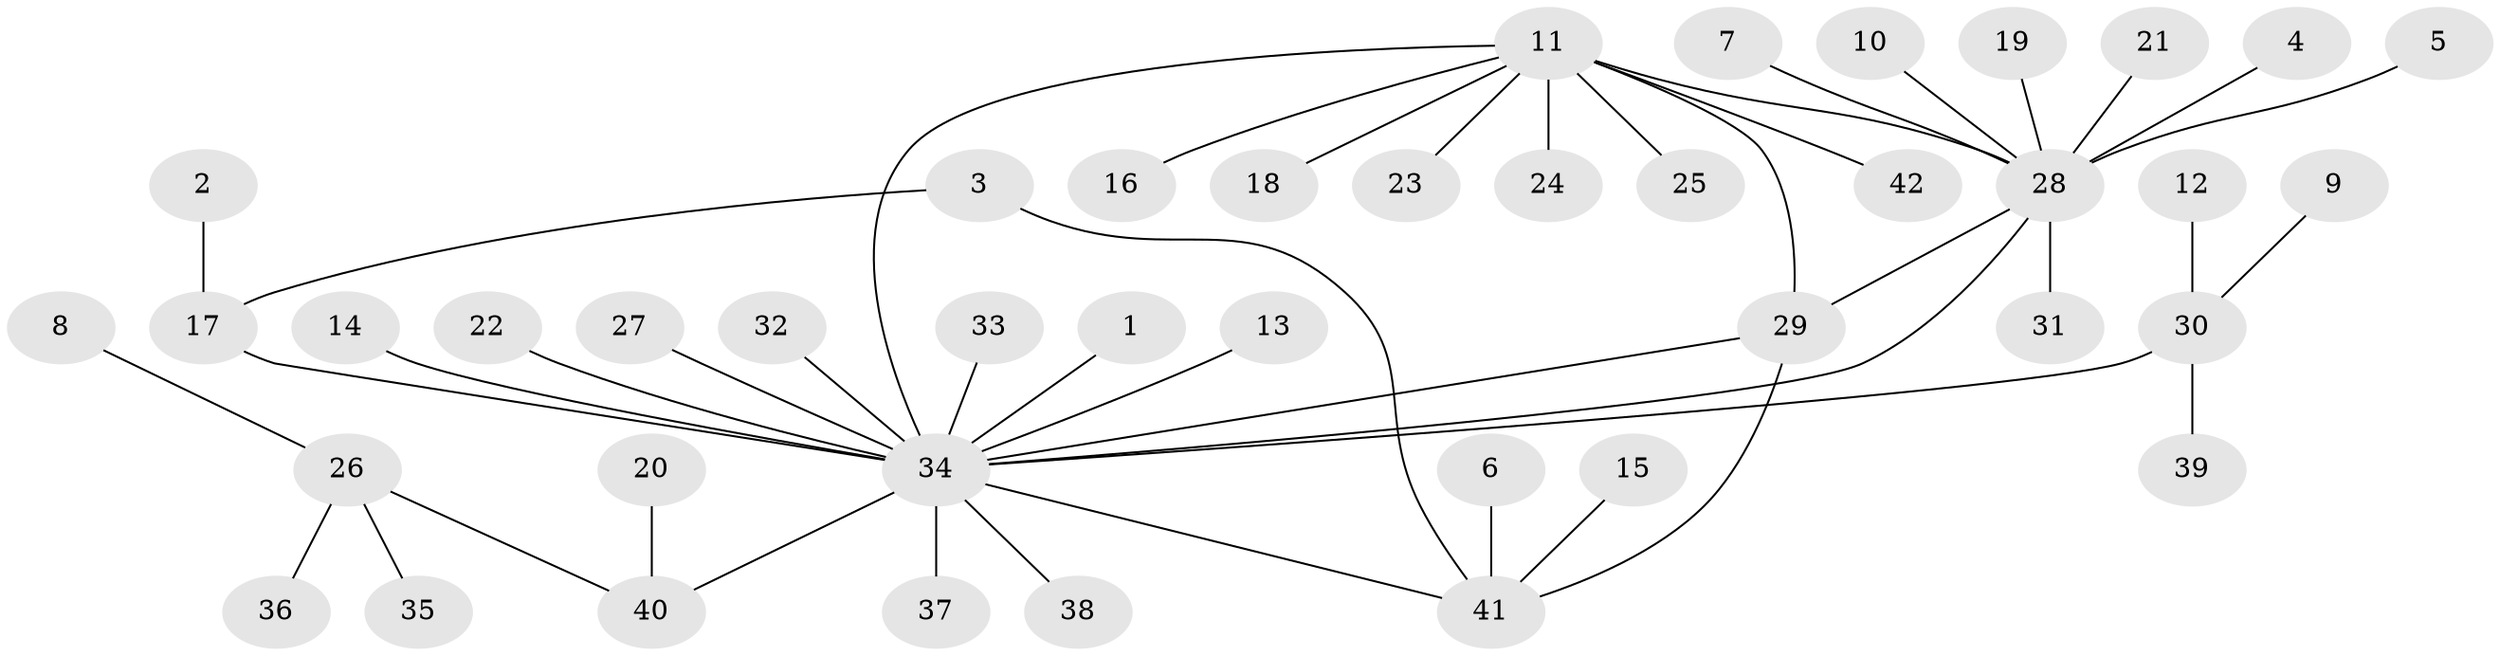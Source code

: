 // original degree distribution, {13: 0.012048192771084338, 18: 0.012048192771084338, 5: 0.012048192771084338, 7: 0.012048192771084338, 2: 0.20481927710843373, 6: 0.03614457831325301, 4: 0.03614457831325301, 1: 0.6144578313253012, 3: 0.04819277108433735, 8: 0.012048192771084338}
// Generated by graph-tools (version 1.1) at 2025/49/03/09/25 03:49:52]
// undirected, 42 vertices, 46 edges
graph export_dot {
graph [start="1"]
  node [color=gray90,style=filled];
  1;
  2;
  3;
  4;
  5;
  6;
  7;
  8;
  9;
  10;
  11;
  12;
  13;
  14;
  15;
  16;
  17;
  18;
  19;
  20;
  21;
  22;
  23;
  24;
  25;
  26;
  27;
  28;
  29;
  30;
  31;
  32;
  33;
  34;
  35;
  36;
  37;
  38;
  39;
  40;
  41;
  42;
  1 -- 34 [weight=1.0];
  2 -- 17 [weight=1.0];
  3 -- 17 [weight=1.0];
  3 -- 41 [weight=1.0];
  4 -- 28 [weight=1.0];
  5 -- 28 [weight=1.0];
  6 -- 41 [weight=1.0];
  7 -- 28 [weight=1.0];
  8 -- 26 [weight=1.0];
  9 -- 30 [weight=1.0];
  10 -- 28 [weight=1.0];
  11 -- 16 [weight=1.0];
  11 -- 18 [weight=1.0];
  11 -- 23 [weight=1.0];
  11 -- 24 [weight=1.0];
  11 -- 25 [weight=1.0];
  11 -- 28 [weight=1.0];
  11 -- 29 [weight=1.0];
  11 -- 34 [weight=1.0];
  11 -- 42 [weight=1.0];
  12 -- 30 [weight=1.0];
  13 -- 34 [weight=1.0];
  14 -- 34 [weight=1.0];
  15 -- 41 [weight=1.0];
  17 -- 34 [weight=1.0];
  19 -- 28 [weight=1.0];
  20 -- 40 [weight=1.0];
  21 -- 28 [weight=1.0];
  22 -- 34 [weight=1.0];
  26 -- 35 [weight=1.0];
  26 -- 36 [weight=1.0];
  26 -- 40 [weight=1.0];
  27 -- 34 [weight=1.0];
  28 -- 29 [weight=1.0];
  28 -- 31 [weight=1.0];
  28 -- 34 [weight=1.0];
  29 -- 34 [weight=1.0];
  29 -- 41 [weight=1.0];
  30 -- 34 [weight=1.0];
  30 -- 39 [weight=1.0];
  32 -- 34 [weight=1.0];
  33 -- 34 [weight=1.0];
  34 -- 37 [weight=1.0];
  34 -- 38 [weight=1.0];
  34 -- 40 [weight=1.0];
  34 -- 41 [weight=1.0];
}
